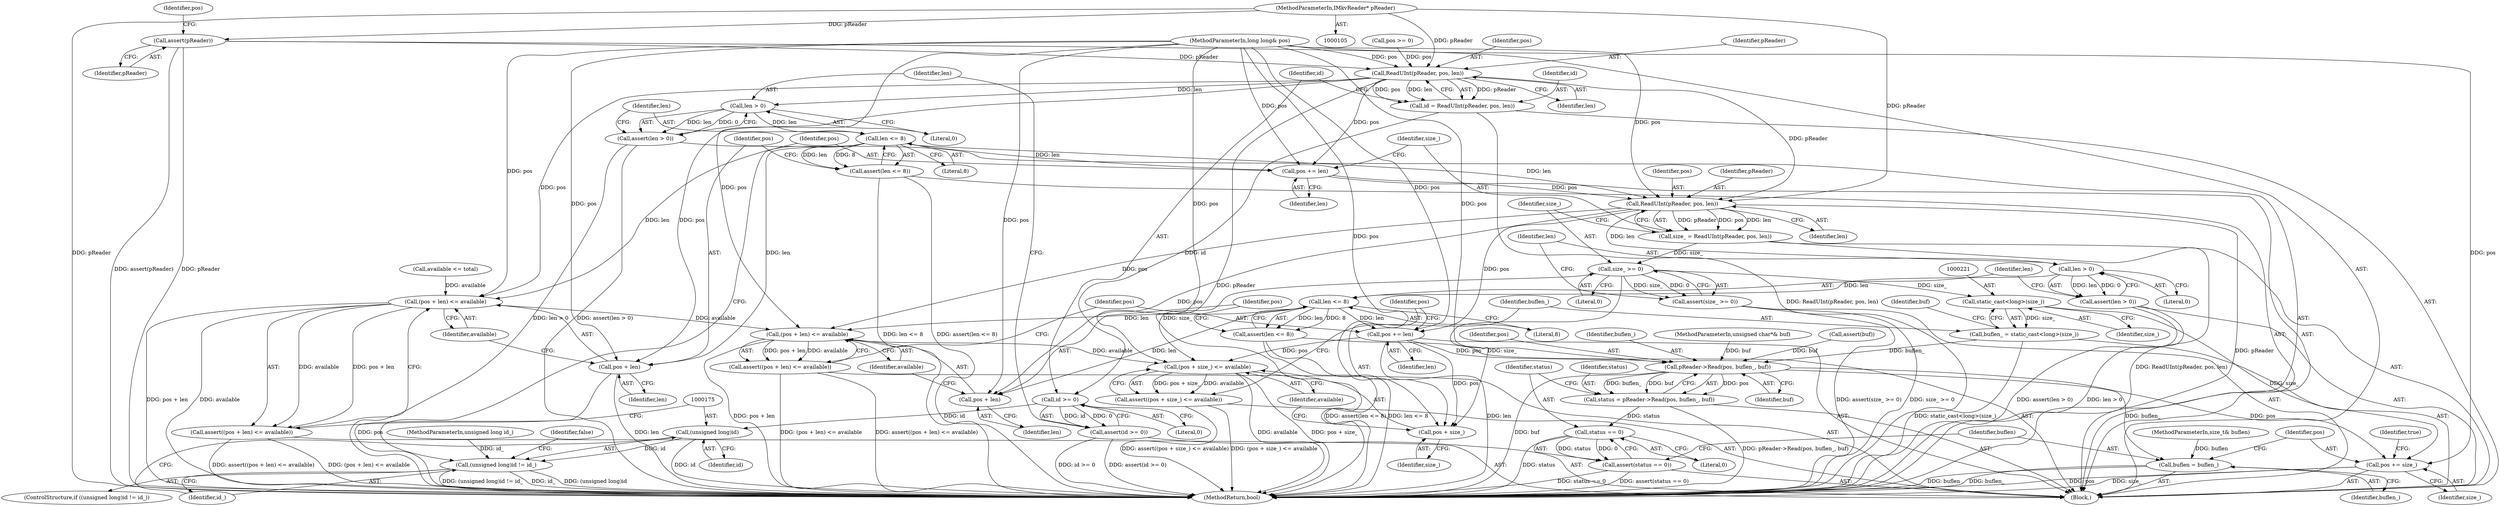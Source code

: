 digraph "0_Android_04839626ed859623901ebd3a5fd483982186b59d_161@API" {
"1000112" [label="(Call,assert(pReader))"];
"1000106" [label="(MethodParameterIn,IMkvReader* pReader)"];
"1000150" [label="(Call,ReadUInt(pReader, pos, len))"];
"1000148" [label="(Call,id = ReadUInt(pReader, pos, len))"];
"1000155" [label="(Call,id >= 0)"];
"1000154" [label="(Call,assert(id >= 0))"];
"1000174" [label="(Call,(unsigned long)id)"];
"1000173" [label="(Call,(unsigned long)id != id_)"];
"1000159" [label="(Call,len > 0)"];
"1000158" [label="(Call,assert(len > 0))"];
"1000163" [label="(Call,len <= 8)"];
"1000162" [label="(Call,assert(len <= 8))"];
"1000167" [label="(Call,(pos + len) <= available)"];
"1000166" [label="(Call,assert((pos + len) <= available))"];
"1000203" [label="(Call,(pos + len) <= available)"];
"1000202" [label="(Call,assert((pos + len) <= available))"];
"1000212" [label="(Call,(pos + size_) <= available)"];
"1000211" [label="(Call,assert((pos + size_) <= available))"];
"1000168" [label="(Call,pos + len)"];
"1000180" [label="(Call,pos += len)"];
"1000186" [label="(Call,ReadUInt(pReader, pos, len))"];
"1000184" [label="(Call,size_ = ReadUInt(pReader, pos, len))"];
"1000191" [label="(Call,size_ >= 0)"];
"1000190" [label="(Call,assert(size_ >= 0))"];
"1000213" [label="(Call,pos + size_)"];
"1000220" [label="(Call,static_cast<long>(size_))"];
"1000218" [label="(Call,buflen_ = static_cast<long>(size_))"];
"1000228" [label="(Call,pReader->Read(pos, buflen_, buf))"];
"1000226" [label="(Call,status = pReader->Read(pos, buflen_, buf))"];
"1000233" [label="(Call,status == 0)"];
"1000232" [label="(Call,assert(status == 0))"];
"1000236" [label="(Call,buflen = buflen_)"];
"1000239" [label="(Call,pos += size_)"];
"1000195" [label="(Call,len > 0)"];
"1000194" [label="(Call,assert(len > 0))"];
"1000199" [label="(Call,len <= 8)"];
"1000198" [label="(Call,assert(len <= 8))"];
"1000204" [label="(Call,pos + len)"];
"1000208" [label="(Call,pos += len)"];
"1000177" [label="(Identifier,id_)"];
"1000241" [label="(Identifier,size_)"];
"1000243" [label="(Identifier,true)"];
"1000112" [label="(Call,assert(pReader))"];
"1000231" [label="(Identifier,buf)"];
"1000229" [label="(Identifier,pos)"];
"1000170" [label="(Identifier,len)"];
"1000200" [label="(Identifier,len)"];
"1000222" [label="(Identifier,size_)"];
"1000152" [label="(Identifier,pos)"];
"1000163" [label="(Call,len <= 8)"];
"1000207" [label="(Identifier,available)"];
"1000108" [label="(MethodParameterIn,unsigned long id_)"];
"1000225" [label="(Identifier,buf)"];
"1000210" [label="(Identifier,len)"];
"1000171" [label="(Identifier,available)"];
"1000199" [label="(Call,len <= 8)"];
"1000137" [label="(Call,available <= total)"];
"1000212" [label="(Call,(pos + size_) <= available)"];
"1000149" [label="(Identifier,id)"];
"1000188" [label="(Identifier,pos)"];
"1000157" [label="(Literal,0)"];
"1000161" [label="(Literal,0)"];
"1000228" [label="(Call,pReader->Read(pos, buflen_, buf))"];
"1000234" [label="(Identifier,status)"];
"1000219" [label="(Identifier,buflen_)"];
"1000176" [label="(Identifier,id)"];
"1000230" [label="(Identifier,buflen_)"];
"1000195" [label="(Call,len > 0)"];
"1000116" [label="(Identifier,pos)"];
"1000179" [label="(Identifier,false)"];
"1000227" [label="(Identifier,status)"];
"1000180" [label="(Call,pos += len)"];
"1000173" [label="(Call,(unsigned long)id != id_)"];
"1000107" [label="(MethodParameterIn,long long& pos)"];
"1000205" [label="(Identifier,pos)"];
"1000203" [label="(Call,(pos + len) <= available)"];
"1000226" [label="(Call,status = pReader->Read(pos, buflen_, buf))"];
"1000244" [label="(MethodReturn,bool)"];
"1000190" [label="(Call,assert(size_ >= 0))"];
"1000162" [label="(Call,assert(len <= 8))"];
"1000202" [label="(Call,assert((pos + len) <= available))"];
"1000216" [label="(Identifier,available)"];
"1000184" [label="(Call,size_ = ReadUInt(pReader, pos, len))"];
"1000238" [label="(Identifier,buflen_)"];
"1000172" [label="(ControlStructure,if ((unsigned long)id != id_))"];
"1000191" [label="(Call,size_ >= 0)"];
"1000106" [label="(MethodParameterIn,IMkvReader* pReader)"];
"1000232" [label="(Call,assert(status == 0))"];
"1000174" [label="(Call,(unsigned long)id)"];
"1000148" [label="(Call,id = ReadUInt(pReader, pos, len))"];
"1000233" [label="(Call,status == 0)"];
"1000192" [label="(Identifier,size_)"];
"1000213" [label="(Call,pos + size_)"];
"1000158" [label="(Call,assert(len > 0))"];
"1000198" [label="(Call,assert(len <= 8))"];
"1000208" [label="(Call,pos += len)"];
"1000154" [label="(Call,assert(id >= 0))"];
"1000186" [label="(Call,ReadUInt(pReader, pos, len))"];
"1000109" [label="(MethodParameterIn,unsigned char*& buf)"];
"1000193" [label="(Literal,0)"];
"1000110" [label="(MethodParameterIn,size_t& buflen)"];
"1000215" [label="(Identifier,size_)"];
"1000167" [label="(Call,(pos + len) <= available)"];
"1000153" [label="(Identifier,len)"];
"1000185" [label="(Identifier,size_)"];
"1000155" [label="(Call,id >= 0)"];
"1000204" [label="(Call,pos + len)"];
"1000220" [label="(Call,static_cast<long>(size_))"];
"1000201" [label="(Literal,8)"];
"1000189" [label="(Identifier,len)"];
"1000168" [label="(Call,pos + len)"];
"1000182" [label="(Identifier,len)"];
"1000165" [label="(Literal,8)"];
"1000197" [label="(Literal,0)"];
"1000164" [label="(Identifier,len)"];
"1000237" [label="(Identifier,buflen)"];
"1000169" [label="(Identifier,pos)"];
"1000113" [label="(Identifier,pReader)"];
"1000235" [label="(Literal,0)"];
"1000194" [label="(Call,assert(len > 0))"];
"1000166" [label="(Call,assert((pos + len) <= available))"];
"1000214" [label="(Identifier,pos)"];
"1000218" [label="(Call,buflen_ = static_cast<long>(size_))"];
"1000111" [label="(Block,)"];
"1000206" [label="(Identifier,len)"];
"1000160" [label="(Identifier,len)"];
"1000187" [label="(Identifier,pReader)"];
"1000224" [label="(Call,assert(buf))"];
"1000209" [label="(Identifier,pos)"];
"1000151" [label="(Identifier,pReader)"];
"1000181" [label="(Identifier,pos)"];
"1000150" [label="(Call,ReadUInt(pReader, pos, len))"];
"1000236" [label="(Call,buflen = buflen_)"];
"1000115" [label="(Call,pos >= 0)"];
"1000240" [label="(Identifier,pos)"];
"1000156" [label="(Identifier,id)"];
"1000196" [label="(Identifier,len)"];
"1000159" [label="(Call,len > 0)"];
"1000211" [label="(Call,assert((pos + size_) <= available))"];
"1000239" [label="(Call,pos += size_)"];
"1000112" -> "1000111"  [label="AST: "];
"1000112" -> "1000113"  [label="CFG: "];
"1000113" -> "1000112"  [label="AST: "];
"1000116" -> "1000112"  [label="CFG: "];
"1000112" -> "1000244"  [label="DDG: assert(pReader)"];
"1000112" -> "1000244"  [label="DDG: pReader"];
"1000106" -> "1000112"  [label="DDG: pReader"];
"1000112" -> "1000150"  [label="DDG: pReader"];
"1000106" -> "1000105"  [label="AST: "];
"1000106" -> "1000244"  [label="DDG: pReader"];
"1000106" -> "1000150"  [label="DDG: pReader"];
"1000106" -> "1000186"  [label="DDG: pReader"];
"1000150" -> "1000148"  [label="AST: "];
"1000150" -> "1000153"  [label="CFG: "];
"1000151" -> "1000150"  [label="AST: "];
"1000152" -> "1000150"  [label="AST: "];
"1000153" -> "1000150"  [label="AST: "];
"1000148" -> "1000150"  [label="CFG: "];
"1000150" -> "1000244"  [label="DDG: pReader"];
"1000150" -> "1000148"  [label="DDG: pReader"];
"1000150" -> "1000148"  [label="DDG: pos"];
"1000150" -> "1000148"  [label="DDG: len"];
"1000115" -> "1000150"  [label="DDG: pos"];
"1000107" -> "1000150"  [label="DDG: pos"];
"1000150" -> "1000159"  [label="DDG: len"];
"1000150" -> "1000167"  [label="DDG: pos"];
"1000150" -> "1000168"  [label="DDG: pos"];
"1000150" -> "1000180"  [label="DDG: pos"];
"1000150" -> "1000186"  [label="DDG: pReader"];
"1000148" -> "1000111"  [label="AST: "];
"1000149" -> "1000148"  [label="AST: "];
"1000156" -> "1000148"  [label="CFG: "];
"1000148" -> "1000244"  [label="DDG: ReadUInt(pReader, pos, len)"];
"1000148" -> "1000155"  [label="DDG: id"];
"1000155" -> "1000154"  [label="AST: "];
"1000155" -> "1000157"  [label="CFG: "];
"1000156" -> "1000155"  [label="AST: "];
"1000157" -> "1000155"  [label="AST: "];
"1000154" -> "1000155"  [label="CFG: "];
"1000155" -> "1000154"  [label="DDG: id"];
"1000155" -> "1000154"  [label="DDG: 0"];
"1000155" -> "1000174"  [label="DDG: id"];
"1000154" -> "1000111"  [label="AST: "];
"1000160" -> "1000154"  [label="CFG: "];
"1000154" -> "1000244"  [label="DDG: id >= 0"];
"1000154" -> "1000244"  [label="DDG: assert(id >= 0)"];
"1000174" -> "1000173"  [label="AST: "];
"1000174" -> "1000176"  [label="CFG: "];
"1000175" -> "1000174"  [label="AST: "];
"1000176" -> "1000174"  [label="AST: "];
"1000177" -> "1000174"  [label="CFG: "];
"1000174" -> "1000244"  [label="DDG: id"];
"1000174" -> "1000173"  [label="DDG: id"];
"1000173" -> "1000172"  [label="AST: "];
"1000173" -> "1000177"  [label="CFG: "];
"1000177" -> "1000173"  [label="AST: "];
"1000179" -> "1000173"  [label="CFG: "];
"1000181" -> "1000173"  [label="CFG: "];
"1000173" -> "1000244"  [label="DDG: (unsigned long)id != id_"];
"1000173" -> "1000244"  [label="DDG: id_"];
"1000173" -> "1000244"  [label="DDG: (unsigned long)id"];
"1000108" -> "1000173"  [label="DDG: id_"];
"1000159" -> "1000158"  [label="AST: "];
"1000159" -> "1000161"  [label="CFG: "];
"1000160" -> "1000159"  [label="AST: "];
"1000161" -> "1000159"  [label="AST: "];
"1000158" -> "1000159"  [label="CFG: "];
"1000159" -> "1000158"  [label="DDG: len"];
"1000159" -> "1000158"  [label="DDG: 0"];
"1000159" -> "1000163"  [label="DDG: len"];
"1000158" -> "1000111"  [label="AST: "];
"1000164" -> "1000158"  [label="CFG: "];
"1000158" -> "1000244"  [label="DDG: len > 0"];
"1000158" -> "1000244"  [label="DDG: assert(len > 0)"];
"1000163" -> "1000162"  [label="AST: "];
"1000163" -> "1000165"  [label="CFG: "];
"1000164" -> "1000163"  [label="AST: "];
"1000165" -> "1000163"  [label="AST: "];
"1000162" -> "1000163"  [label="CFG: "];
"1000163" -> "1000162"  [label="DDG: len"];
"1000163" -> "1000162"  [label="DDG: 8"];
"1000163" -> "1000167"  [label="DDG: len"];
"1000163" -> "1000168"  [label="DDG: len"];
"1000163" -> "1000180"  [label="DDG: len"];
"1000163" -> "1000186"  [label="DDG: len"];
"1000162" -> "1000111"  [label="AST: "];
"1000169" -> "1000162"  [label="CFG: "];
"1000162" -> "1000244"  [label="DDG: len <= 8"];
"1000162" -> "1000244"  [label="DDG: assert(len <= 8)"];
"1000167" -> "1000166"  [label="AST: "];
"1000167" -> "1000171"  [label="CFG: "];
"1000168" -> "1000167"  [label="AST: "];
"1000171" -> "1000167"  [label="AST: "];
"1000166" -> "1000167"  [label="CFG: "];
"1000167" -> "1000244"  [label="DDG: pos + len"];
"1000167" -> "1000244"  [label="DDG: available"];
"1000167" -> "1000166"  [label="DDG: pos + len"];
"1000167" -> "1000166"  [label="DDG: available"];
"1000107" -> "1000167"  [label="DDG: pos"];
"1000137" -> "1000167"  [label="DDG: available"];
"1000167" -> "1000203"  [label="DDG: available"];
"1000166" -> "1000111"  [label="AST: "];
"1000175" -> "1000166"  [label="CFG: "];
"1000166" -> "1000244"  [label="DDG: assert((pos + len) <= available)"];
"1000166" -> "1000244"  [label="DDG: (pos + len) <= available"];
"1000203" -> "1000202"  [label="AST: "];
"1000203" -> "1000207"  [label="CFG: "];
"1000204" -> "1000203"  [label="AST: "];
"1000207" -> "1000203"  [label="AST: "];
"1000202" -> "1000203"  [label="CFG: "];
"1000203" -> "1000244"  [label="DDG: pos + len"];
"1000203" -> "1000202"  [label="DDG: pos + len"];
"1000203" -> "1000202"  [label="DDG: available"];
"1000186" -> "1000203"  [label="DDG: pos"];
"1000107" -> "1000203"  [label="DDG: pos"];
"1000199" -> "1000203"  [label="DDG: len"];
"1000203" -> "1000212"  [label="DDG: available"];
"1000202" -> "1000111"  [label="AST: "];
"1000209" -> "1000202"  [label="CFG: "];
"1000202" -> "1000244"  [label="DDG: (pos + len) <= available"];
"1000202" -> "1000244"  [label="DDG: assert((pos + len) <= available)"];
"1000212" -> "1000211"  [label="AST: "];
"1000212" -> "1000216"  [label="CFG: "];
"1000213" -> "1000212"  [label="AST: "];
"1000216" -> "1000212"  [label="AST: "];
"1000211" -> "1000212"  [label="CFG: "];
"1000212" -> "1000244"  [label="DDG: available"];
"1000212" -> "1000244"  [label="DDG: pos + size_"];
"1000212" -> "1000211"  [label="DDG: pos + size_"];
"1000212" -> "1000211"  [label="DDG: available"];
"1000208" -> "1000212"  [label="DDG: pos"];
"1000107" -> "1000212"  [label="DDG: pos"];
"1000191" -> "1000212"  [label="DDG: size_"];
"1000211" -> "1000111"  [label="AST: "];
"1000219" -> "1000211"  [label="CFG: "];
"1000211" -> "1000244"  [label="DDG: (pos + size_) <= available"];
"1000211" -> "1000244"  [label="DDG: assert((pos + size_) <= available)"];
"1000168" -> "1000170"  [label="CFG: "];
"1000169" -> "1000168"  [label="AST: "];
"1000170" -> "1000168"  [label="AST: "];
"1000171" -> "1000168"  [label="CFG: "];
"1000168" -> "1000244"  [label="DDG: pos"];
"1000168" -> "1000244"  [label="DDG: len"];
"1000107" -> "1000168"  [label="DDG: pos"];
"1000180" -> "1000111"  [label="AST: "];
"1000180" -> "1000182"  [label="CFG: "];
"1000181" -> "1000180"  [label="AST: "];
"1000182" -> "1000180"  [label="AST: "];
"1000185" -> "1000180"  [label="CFG: "];
"1000107" -> "1000180"  [label="DDG: pos"];
"1000180" -> "1000186"  [label="DDG: pos"];
"1000186" -> "1000184"  [label="AST: "];
"1000186" -> "1000189"  [label="CFG: "];
"1000187" -> "1000186"  [label="AST: "];
"1000188" -> "1000186"  [label="AST: "];
"1000189" -> "1000186"  [label="AST: "];
"1000184" -> "1000186"  [label="CFG: "];
"1000186" -> "1000244"  [label="DDG: pReader"];
"1000186" -> "1000184"  [label="DDG: pReader"];
"1000186" -> "1000184"  [label="DDG: pos"];
"1000186" -> "1000184"  [label="DDG: len"];
"1000107" -> "1000186"  [label="DDG: pos"];
"1000186" -> "1000195"  [label="DDG: len"];
"1000186" -> "1000204"  [label="DDG: pos"];
"1000186" -> "1000208"  [label="DDG: pos"];
"1000184" -> "1000111"  [label="AST: "];
"1000185" -> "1000184"  [label="AST: "];
"1000192" -> "1000184"  [label="CFG: "];
"1000184" -> "1000244"  [label="DDG: ReadUInt(pReader, pos, len)"];
"1000184" -> "1000191"  [label="DDG: size_"];
"1000191" -> "1000190"  [label="AST: "];
"1000191" -> "1000193"  [label="CFG: "];
"1000192" -> "1000191"  [label="AST: "];
"1000193" -> "1000191"  [label="AST: "];
"1000190" -> "1000191"  [label="CFG: "];
"1000191" -> "1000190"  [label="DDG: size_"];
"1000191" -> "1000190"  [label="DDG: 0"];
"1000191" -> "1000213"  [label="DDG: size_"];
"1000191" -> "1000220"  [label="DDG: size_"];
"1000190" -> "1000111"  [label="AST: "];
"1000196" -> "1000190"  [label="CFG: "];
"1000190" -> "1000244"  [label="DDG: assert(size_ >= 0)"];
"1000190" -> "1000244"  [label="DDG: size_ >= 0"];
"1000213" -> "1000215"  [label="CFG: "];
"1000214" -> "1000213"  [label="AST: "];
"1000215" -> "1000213"  [label="AST: "];
"1000216" -> "1000213"  [label="CFG: "];
"1000208" -> "1000213"  [label="DDG: pos"];
"1000107" -> "1000213"  [label="DDG: pos"];
"1000220" -> "1000218"  [label="AST: "];
"1000220" -> "1000222"  [label="CFG: "];
"1000221" -> "1000220"  [label="AST: "];
"1000222" -> "1000220"  [label="AST: "];
"1000218" -> "1000220"  [label="CFG: "];
"1000220" -> "1000218"  [label="DDG: size_"];
"1000220" -> "1000239"  [label="DDG: size_"];
"1000218" -> "1000111"  [label="AST: "];
"1000219" -> "1000218"  [label="AST: "];
"1000225" -> "1000218"  [label="CFG: "];
"1000218" -> "1000244"  [label="DDG: static_cast<long>(size_)"];
"1000218" -> "1000228"  [label="DDG: buflen_"];
"1000228" -> "1000226"  [label="AST: "];
"1000228" -> "1000231"  [label="CFG: "];
"1000229" -> "1000228"  [label="AST: "];
"1000230" -> "1000228"  [label="AST: "];
"1000231" -> "1000228"  [label="AST: "];
"1000226" -> "1000228"  [label="CFG: "];
"1000228" -> "1000244"  [label="DDG: buf"];
"1000228" -> "1000226"  [label="DDG: pos"];
"1000228" -> "1000226"  [label="DDG: buflen_"];
"1000228" -> "1000226"  [label="DDG: buf"];
"1000107" -> "1000228"  [label="DDG: pos"];
"1000208" -> "1000228"  [label="DDG: pos"];
"1000224" -> "1000228"  [label="DDG: buf"];
"1000109" -> "1000228"  [label="DDG: buf"];
"1000228" -> "1000236"  [label="DDG: buflen_"];
"1000228" -> "1000239"  [label="DDG: pos"];
"1000226" -> "1000111"  [label="AST: "];
"1000227" -> "1000226"  [label="AST: "];
"1000234" -> "1000226"  [label="CFG: "];
"1000226" -> "1000244"  [label="DDG: pReader->Read(pos, buflen_, buf)"];
"1000226" -> "1000233"  [label="DDG: status"];
"1000233" -> "1000232"  [label="AST: "];
"1000233" -> "1000235"  [label="CFG: "];
"1000234" -> "1000233"  [label="AST: "];
"1000235" -> "1000233"  [label="AST: "];
"1000232" -> "1000233"  [label="CFG: "];
"1000233" -> "1000244"  [label="DDG: status"];
"1000233" -> "1000232"  [label="DDG: status"];
"1000233" -> "1000232"  [label="DDG: 0"];
"1000232" -> "1000111"  [label="AST: "];
"1000237" -> "1000232"  [label="CFG: "];
"1000232" -> "1000244"  [label="DDG: status == 0"];
"1000232" -> "1000244"  [label="DDG: assert(status == 0)"];
"1000236" -> "1000111"  [label="AST: "];
"1000236" -> "1000238"  [label="CFG: "];
"1000237" -> "1000236"  [label="AST: "];
"1000238" -> "1000236"  [label="AST: "];
"1000240" -> "1000236"  [label="CFG: "];
"1000236" -> "1000244"  [label="DDG: buflen"];
"1000236" -> "1000244"  [label="DDG: buflen_"];
"1000110" -> "1000236"  [label="DDG: buflen"];
"1000239" -> "1000111"  [label="AST: "];
"1000239" -> "1000241"  [label="CFG: "];
"1000240" -> "1000239"  [label="AST: "];
"1000241" -> "1000239"  [label="AST: "];
"1000243" -> "1000239"  [label="CFG: "];
"1000239" -> "1000244"  [label="DDG: pos"];
"1000239" -> "1000244"  [label="DDG: size_"];
"1000107" -> "1000239"  [label="DDG: pos"];
"1000195" -> "1000194"  [label="AST: "];
"1000195" -> "1000197"  [label="CFG: "];
"1000196" -> "1000195"  [label="AST: "];
"1000197" -> "1000195"  [label="AST: "];
"1000194" -> "1000195"  [label="CFG: "];
"1000195" -> "1000194"  [label="DDG: len"];
"1000195" -> "1000194"  [label="DDG: 0"];
"1000195" -> "1000199"  [label="DDG: len"];
"1000194" -> "1000111"  [label="AST: "];
"1000200" -> "1000194"  [label="CFG: "];
"1000194" -> "1000244"  [label="DDG: assert(len > 0)"];
"1000194" -> "1000244"  [label="DDG: len > 0"];
"1000199" -> "1000198"  [label="AST: "];
"1000199" -> "1000201"  [label="CFG: "];
"1000200" -> "1000199"  [label="AST: "];
"1000201" -> "1000199"  [label="AST: "];
"1000198" -> "1000199"  [label="CFG: "];
"1000199" -> "1000198"  [label="DDG: len"];
"1000199" -> "1000198"  [label="DDG: 8"];
"1000199" -> "1000204"  [label="DDG: len"];
"1000199" -> "1000208"  [label="DDG: len"];
"1000198" -> "1000111"  [label="AST: "];
"1000205" -> "1000198"  [label="CFG: "];
"1000198" -> "1000244"  [label="DDG: len <= 8"];
"1000198" -> "1000244"  [label="DDG: assert(len <= 8)"];
"1000204" -> "1000206"  [label="CFG: "];
"1000205" -> "1000204"  [label="AST: "];
"1000206" -> "1000204"  [label="AST: "];
"1000207" -> "1000204"  [label="CFG: "];
"1000107" -> "1000204"  [label="DDG: pos"];
"1000208" -> "1000111"  [label="AST: "];
"1000208" -> "1000210"  [label="CFG: "];
"1000209" -> "1000208"  [label="AST: "];
"1000210" -> "1000208"  [label="AST: "];
"1000214" -> "1000208"  [label="CFG: "];
"1000208" -> "1000244"  [label="DDG: len"];
"1000107" -> "1000208"  [label="DDG: pos"];
}
